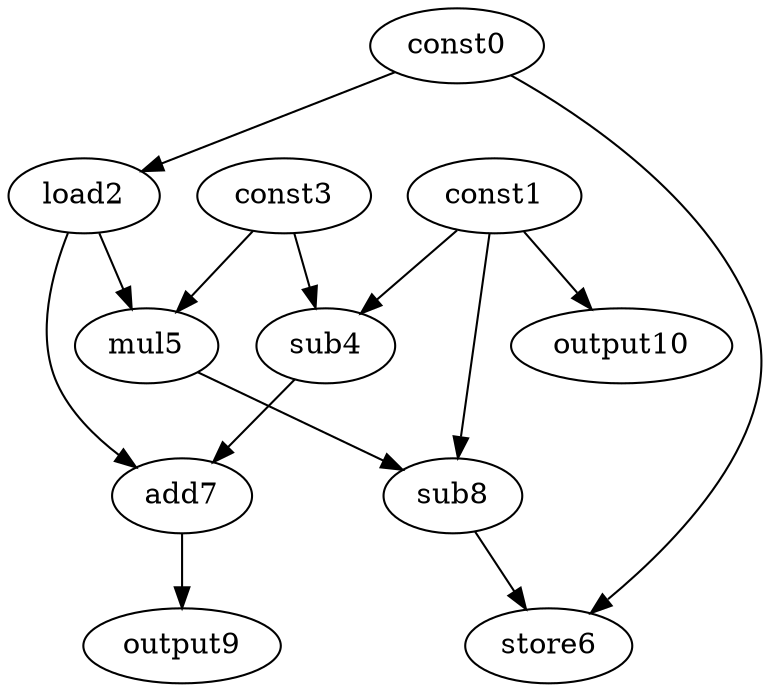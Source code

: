 digraph G { 
const0[opcode=const]; 
const1[opcode=const]; 
load2[opcode=load]; 
const3[opcode=const]; 
sub4[opcode=sub]; 
mul5[opcode=mul]; 
store6[opcode=store]; 
add7[opcode=add]; 
sub8[opcode=sub]; 
output9[opcode=output]; 
output10[opcode=output]; 
const0->load2[operand=0];
const1->sub4[operand=0];
const3->sub4[operand=1];
const1->output10[operand=0];
load2->mul5[operand=0];
const3->mul5[operand=1];
load2->add7[operand=0];
sub4->add7[operand=1];
const1->sub8[operand=0];
mul5->sub8[operand=1];
add7->output9[operand=0];
const0->store6[operand=0];
sub8->store6[operand=1];
}
